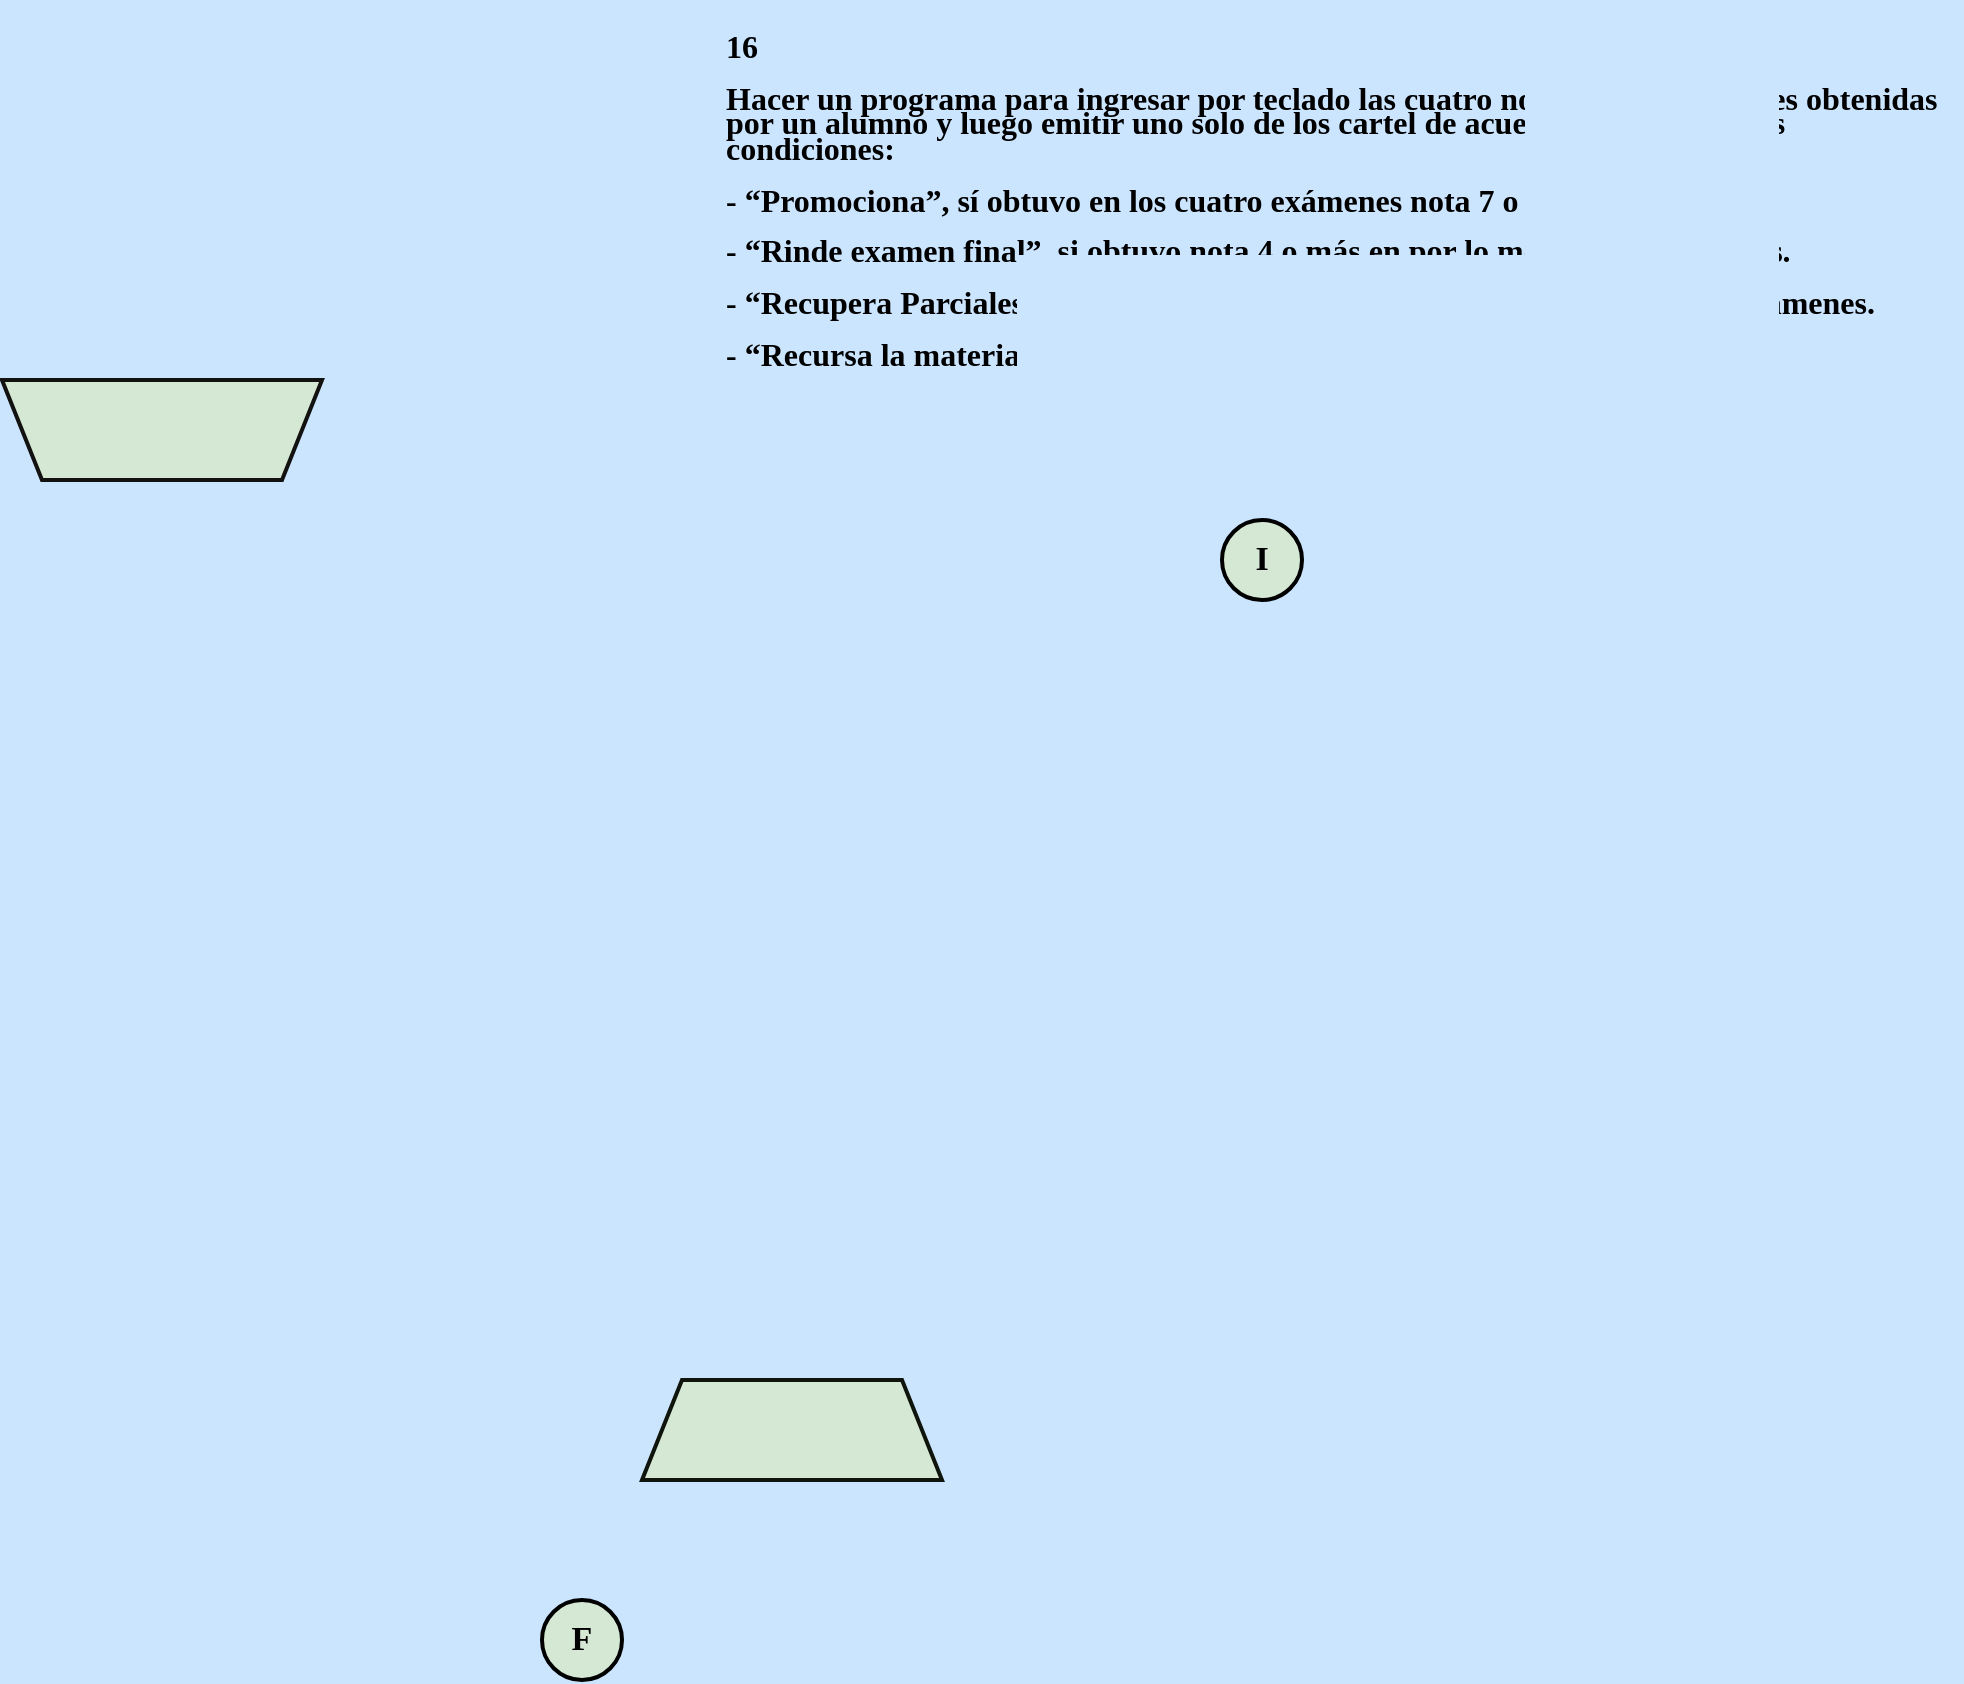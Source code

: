 <mxfile version="24.1.0" type="device">
  <diagram name="Página-1" id="940FiQqv4F4WBD6eZH7Y">
    <mxGraphModel dx="2247" dy="830" grid="1" gridSize="10" guides="1" tooltips="1" connect="1" arrows="1" fold="1" page="1" pageScale="1" pageWidth="827" pageHeight="1169" background="#CCE5FF" math="0" shadow="0">
      <root>
        <mxCell id="0" />
        <mxCell id="1" parent="0" />
        <mxCell id="PimUQgPsYDkUUoaS-gTF-1" value="&lt;p style=&quot;line-height: 90%;&quot;&gt;&lt;b style=&quot;font-size: 16px;&quot;&gt;&lt;font style=&quot;font-size: 16px;&quot; color=&quot;#000000&quot; face=&quot;Comic Sans MS&quot;&gt;16&lt;br&gt;&lt;br&gt;Hacer un programa para ingresar por teclado las cuatro notas de los exámenes obtenidas por un alumno y luego emitir uno solo de los cartel de acuerdo a las siguientes condiciones: &lt;br&gt;&lt;br&gt;- “Promociona”, sí obtuvo en los cuatro exámenes nota 7 o más. &lt;br&gt;&lt;br&gt;- “Rinde examen final”, si obtuvo nota 4 o más en por lo menos tres exámenes. &lt;br&gt;&lt;br&gt;- “Recupera Parciales”, si obtuvo nota 4 o más en por lo menos uno de los exámenes. &lt;br&gt;&lt;br&gt;- “Recursa la materia”, si no aprobó ningún examen parcial.&lt;/font&gt;&lt;/b&gt;&lt;/p&gt;" style="text;whiteSpace=wrap;html=1;fontFamily=Architects Daughter;fontSource=https%3A%2F%2Ffonts.googleapis.com%2Fcss%3Ffamily%3DArchitects%2BDaughter;" vertex="1" parent="1">
          <mxGeometry x="80" y="10" width="620" height="230" as="geometry" />
        </mxCell>
        <mxCell id="PimUQgPsYDkUUoaS-gTF-5" value="" style="shape=trapezoid;perimeter=trapezoidPerimeter;whiteSpace=wrap;html=1;fixedSize=1;rounded=0;labelBackgroundColor=none;strokeColor=#121211;strokeWidth=2;align=center;verticalAlign=middle;fontFamily=Helvetica;fontSize=12;fontColor=default;fillColor=#d5e8d4;direction=west;container=1;" vertex="1" parent="1">
          <mxGeometry x="-280" y="200" width="160" height="50" as="geometry">
            <mxRectangle x="-1020" y="-650" width="50" height="40" as="alternateBounds" />
          </mxGeometry>
        </mxCell>
        <mxCell id="PimUQgPsYDkUUoaS-gTF-6" value="" style="shape=trapezoid;perimeter=trapezoidPerimeter;whiteSpace=wrap;html=1;fixedSize=1;rounded=0;labelBackgroundColor=none;strokeColor=#0F140C;strokeWidth=2;align=center;verticalAlign=middle;fontFamily=Helvetica;fontSize=12;fontColor=default;fillColor=#d5e8d4;" vertex="1" parent="1">
          <mxGeometry x="40" y="700" width="150" height="50" as="geometry" />
        </mxCell>
        <mxCell id="PimUQgPsYDkUUoaS-gTF-9" value="" style="group" vertex="1" connectable="0" parent="1">
          <mxGeometry x="330" y="270" width="40" height="40" as="geometry" />
        </mxCell>
        <mxCell id="PimUQgPsYDkUUoaS-gTF-3" value="" style="strokeWidth=2;html=1;shape=mxgraph.flowchart.start_2;whiteSpace=wrap;rounded=0;labelBackgroundColor=none;strokeColor=#000000;align=center;verticalAlign=middle;fontFamily=Helvetica;fontSize=12;fontColor=default;fillColor=#d5e8d4;aspect=fixed;" vertex="1" parent="PimUQgPsYDkUUoaS-gTF-9">
          <mxGeometry width="40" height="40" as="geometry" />
        </mxCell>
        <mxCell id="PimUQgPsYDkUUoaS-gTF-7" value="&lt;b&gt;&lt;font color=&quot;#000000&quot; face=&quot;Comic Sans MS&quot; style=&quot;font-size: 17px;&quot;&gt;I&lt;/font&gt;&lt;/b&gt;" style="text;strokeColor=none;align=center;fillColor=none;html=1;verticalAlign=middle;whiteSpace=wrap;rounded=0;fontFamily=Architects Daughter;fontSource=https%3A%2F%2Ffonts.googleapis.com%2Fcss%3Ffamily%3DArchitects%2BDaughter;aspect=fixed;" vertex="1" parent="PimUQgPsYDkUUoaS-gTF-9">
          <mxGeometry x="5" y="5" width="30" height="30" as="geometry" />
        </mxCell>
        <mxCell id="PimUQgPsYDkUUoaS-gTF-10" value="" style="group" vertex="1" connectable="0" parent="1">
          <mxGeometry x="-10" y="810" width="40" height="40" as="geometry" />
        </mxCell>
        <mxCell id="PimUQgPsYDkUUoaS-gTF-4" value="" style="strokeWidth=2;html=1;shape=mxgraph.flowchart.start_2;whiteSpace=wrap;rounded=0;labelBackgroundColor=none;strokeColor=#000000;align=center;verticalAlign=middle;fontFamily=Helvetica;fontSize=12;fontColor=default;fillColor=#d5e8d4;aspect=fixed;" vertex="1" parent="PimUQgPsYDkUUoaS-gTF-10">
          <mxGeometry width="40" height="40" as="geometry" />
        </mxCell>
        <mxCell id="PimUQgPsYDkUUoaS-gTF-8" value="&lt;b&gt;&lt;font color=&quot;#000000&quot; face=&quot;Comic Sans MS&quot; style=&quot;font-size: 17px;&quot;&gt;F&lt;/font&gt;&lt;/b&gt;" style="text;strokeColor=none;align=center;fillColor=none;html=1;verticalAlign=middle;whiteSpace=wrap;rounded=0;fontFamily=Architects Daughter;fontSource=https://fonts.googleapis.com/css?family=Architects+Daughter;aspect=fixed;" vertex="1" parent="PimUQgPsYDkUUoaS-gTF-10">
          <mxGeometry x="5" y="5" width="30" height="30" as="geometry" />
        </mxCell>
      </root>
    </mxGraphModel>
  </diagram>
</mxfile>
